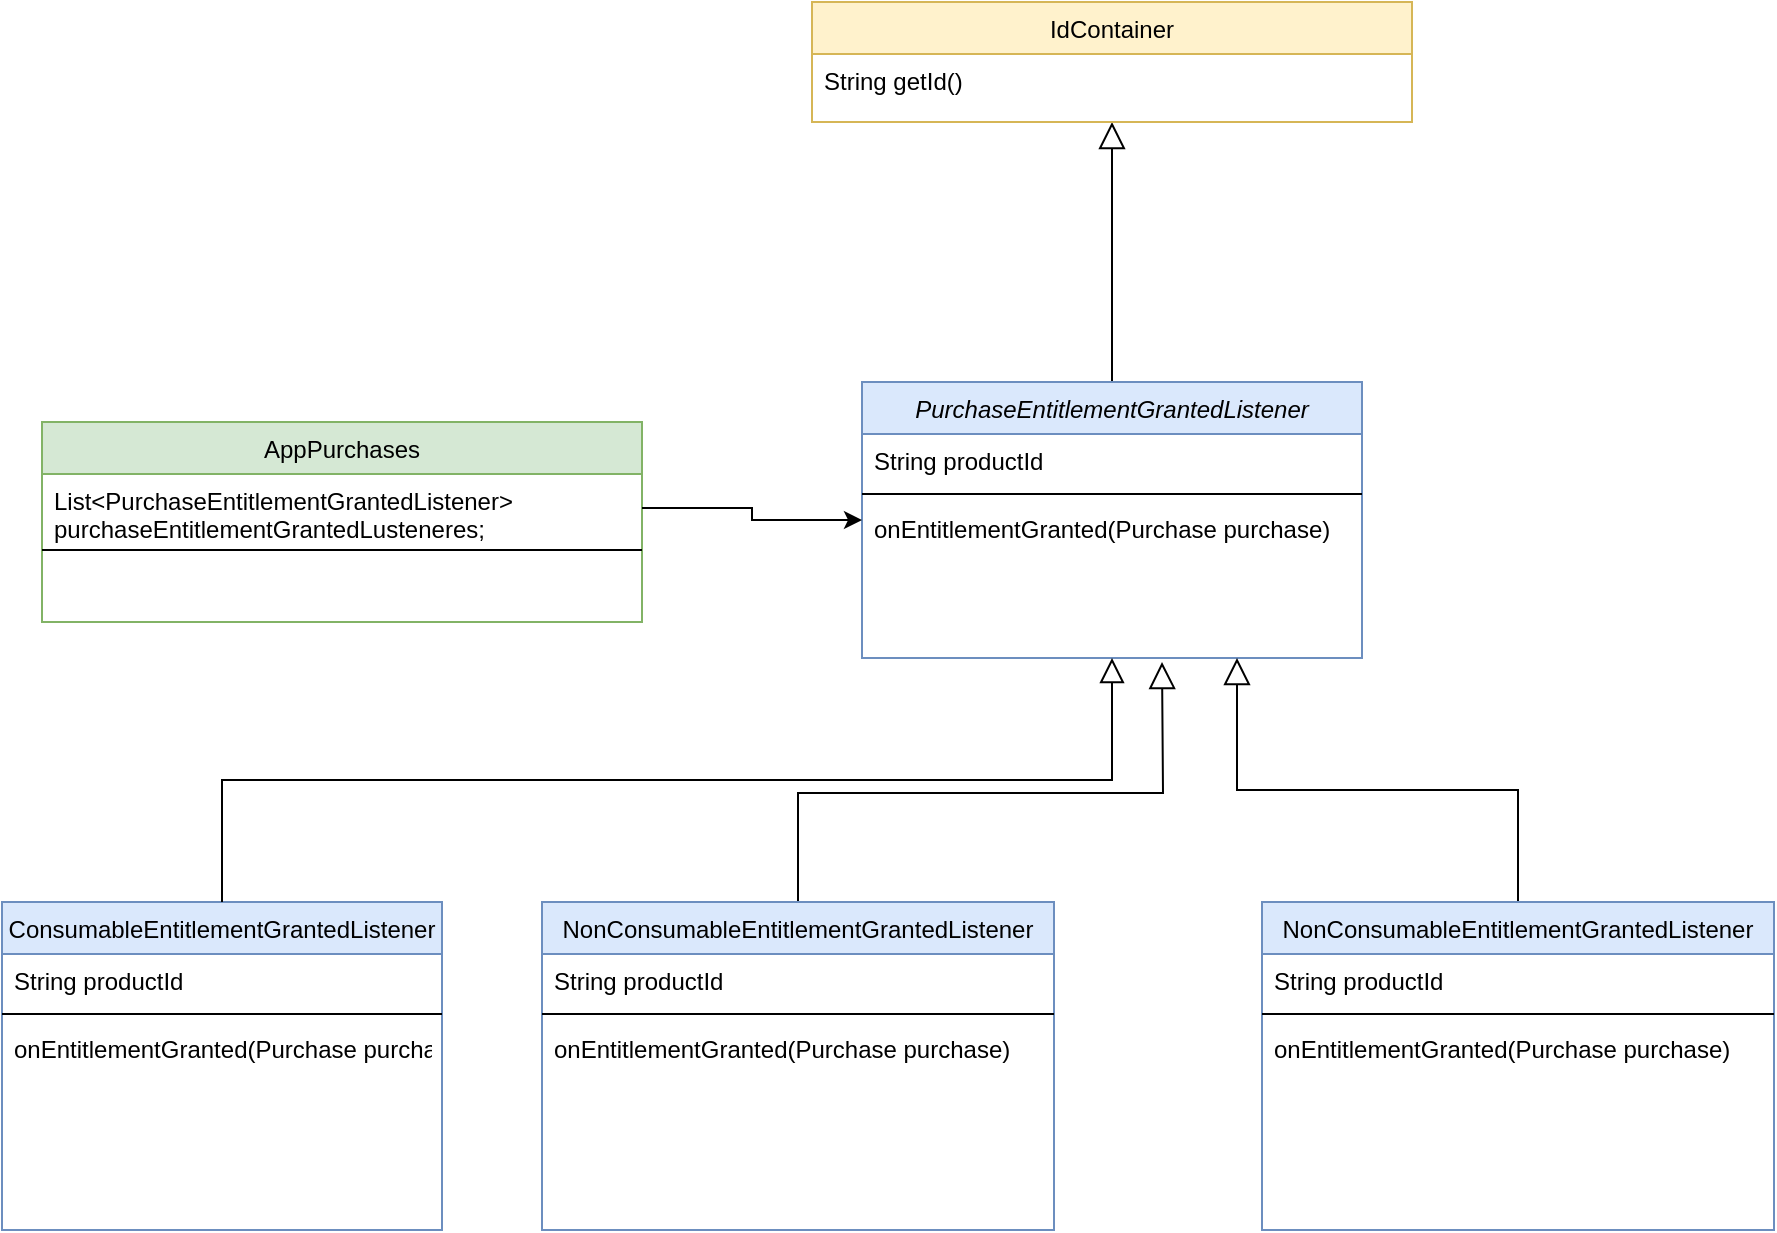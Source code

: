 <mxfile version="13.9.9" type="device"><diagram id="C5RBs43oDa-KdzZeNtuy" name="Page-1"><mxGraphModel dx="1117" dy="710" grid="1" gridSize="10" guides="1" tooltips="1" connect="1" arrows="1" fold="1" page="1" pageScale="1" pageWidth="827" pageHeight="1169" math="0" shadow="0"><root><mxCell id="WIyWlLk6GJQsqaUBKTNV-0"/><mxCell id="WIyWlLk6GJQsqaUBKTNV-1" parent="WIyWlLk6GJQsqaUBKTNV-0"/><mxCell id="zwNyg9y9UTUSGG0smeJT-21" style="edgeStyle=orthogonalEdgeStyle;rounded=0;orthogonalLoop=1;jettySize=auto;html=1;entryX=0.5;entryY=1;entryDx=0;entryDy=0;endArrow=block;endFill=0;endSize=11;strokeWidth=1;" edge="1" parent="WIyWlLk6GJQsqaUBKTNV-1" source="zkfFHV4jXpPFQw0GAbJ--0" target="zwNyg9y9UTUSGG0smeJT-18"><mxGeometry relative="1" as="geometry"/></mxCell><mxCell id="zkfFHV4jXpPFQw0GAbJ--0" value="PurchaseEntitlementGrantedListener" style="swimlane;fontStyle=2;align=center;verticalAlign=top;childLayout=stackLayout;horizontal=1;startSize=26;horizontalStack=0;resizeParent=1;resizeLast=0;collapsible=1;marginBottom=0;rounded=0;shadow=0;strokeWidth=1;fillColor=#dae8fc;strokeColor=#6c8ebf;" parent="WIyWlLk6GJQsqaUBKTNV-1" vertex="1"><mxGeometry x="460" y="230" width="250" height="138" as="geometry"><mxRectangle x="230" y="140" width="160" height="26" as="alternateBounds"/></mxGeometry></mxCell><mxCell id="zwNyg9y9UTUSGG0smeJT-5" value="String productId" style="text;align=left;verticalAlign=top;spacingLeft=4;spacingRight=4;overflow=hidden;rotatable=0;points=[[0,0.5],[1,0.5]];portConstraint=eastwest;" vertex="1" parent="zkfFHV4jXpPFQw0GAbJ--0"><mxGeometry y="26" width="250" height="26" as="geometry"/></mxCell><mxCell id="zkfFHV4jXpPFQw0GAbJ--4" value="" style="line;html=1;strokeWidth=1;align=left;verticalAlign=middle;spacingTop=-1;spacingLeft=3;spacingRight=3;rotatable=0;labelPosition=right;points=[];portConstraint=eastwest;" parent="zkfFHV4jXpPFQw0GAbJ--0" vertex="1"><mxGeometry y="52" width="250" height="8" as="geometry"/></mxCell><mxCell id="zkfFHV4jXpPFQw0GAbJ--1" value="onEntitlementGranted(Purchase purchase)" style="text;align=left;verticalAlign=top;spacingLeft=4;spacingRight=4;overflow=hidden;rotatable=0;points=[[0,0.5],[1,0.5]];portConstraint=eastwest;" parent="zkfFHV4jXpPFQw0GAbJ--0" vertex="1"><mxGeometry y="60" width="250" height="26" as="geometry"/></mxCell><mxCell id="zkfFHV4jXpPFQw0GAbJ--6" value="ConsumableEntitlementGrantedListener" style="swimlane;fontStyle=0;align=center;verticalAlign=top;childLayout=stackLayout;horizontal=1;startSize=26;horizontalStack=0;resizeParent=1;resizeLast=0;collapsible=1;marginBottom=0;rounded=0;shadow=0;strokeWidth=1;fillColor=#dae8fc;strokeColor=#6c8ebf;" parent="WIyWlLk6GJQsqaUBKTNV-1" vertex="1"><mxGeometry x="30" y="490" width="220" height="164" as="geometry"><mxRectangle x="130" y="380" width="160" height="26" as="alternateBounds"/></mxGeometry></mxCell><mxCell id="zwNyg9y9UTUSGG0smeJT-6" value="String productId" style="text;align=left;verticalAlign=top;spacingLeft=4;spacingRight=4;overflow=hidden;rotatable=0;points=[[0,0.5],[1,0.5]];portConstraint=eastwest;" vertex="1" parent="zkfFHV4jXpPFQw0GAbJ--6"><mxGeometry y="26" width="220" height="26" as="geometry"/></mxCell><mxCell id="zkfFHV4jXpPFQw0GAbJ--9" value="" style="line;html=1;strokeWidth=1;align=left;verticalAlign=middle;spacingTop=-1;spacingLeft=3;spacingRight=3;rotatable=0;labelPosition=right;points=[];portConstraint=eastwest;" parent="zkfFHV4jXpPFQw0GAbJ--6" vertex="1"><mxGeometry y="52" width="220" height="8" as="geometry"/></mxCell><mxCell id="zwNyg9y9UTUSGG0smeJT-7" value="onEntitlementGranted(Purchase purchase)" style="text;align=left;verticalAlign=top;spacingLeft=4;spacingRight=4;overflow=hidden;rotatable=0;points=[[0,0.5],[1,0.5]];portConstraint=eastwest;" vertex="1" parent="zkfFHV4jXpPFQw0GAbJ--6"><mxGeometry y="60" width="220" height="26" as="geometry"/></mxCell><mxCell id="zkfFHV4jXpPFQw0GAbJ--12" value="" style="endArrow=block;endSize=10;endFill=0;shadow=0;strokeWidth=1;rounded=0;edgeStyle=elbowEdgeStyle;elbow=vertical;" parent="WIyWlLk6GJQsqaUBKTNV-1" source="zkfFHV4jXpPFQw0GAbJ--6" target="zkfFHV4jXpPFQw0GAbJ--0" edge="1"><mxGeometry width="160" relative="1" as="geometry"><mxPoint x="210" y="393" as="sourcePoint"/><mxPoint x="210" y="393" as="targetPoint"/></mxGeometry></mxCell><mxCell id="zwNyg9y9UTUSGG0smeJT-0" value="AppPurchases" style="swimlane;fontStyle=0;align=center;verticalAlign=top;childLayout=stackLayout;horizontal=1;startSize=26;horizontalStack=0;resizeParent=1;resizeLast=0;collapsible=1;marginBottom=0;rounded=0;shadow=0;strokeWidth=1;fillColor=#d5e8d4;strokeColor=#82b366;" vertex="1" parent="WIyWlLk6GJQsqaUBKTNV-1"><mxGeometry x="50" y="250" width="300" height="100" as="geometry"><mxRectangle x="340" y="380" width="170" height="26" as="alternateBounds"/></mxGeometry></mxCell><mxCell id="zwNyg9y9UTUSGG0smeJT-1" value="List&lt;PurchaseEntitlementGrantedListener&gt; &#10;purchaseEntitlementGrantedLusteneres;" style="text;align=left;verticalAlign=top;spacingLeft=4;spacingRight=4;overflow=hidden;rotatable=0;points=[[0,0.5],[1,0.5]];portConstraint=eastwest;" vertex="1" parent="zwNyg9y9UTUSGG0smeJT-0"><mxGeometry y="26" width="300" height="34" as="geometry"/></mxCell><mxCell id="zwNyg9y9UTUSGG0smeJT-2" value="" style="line;html=1;strokeWidth=1;align=left;verticalAlign=middle;spacingTop=-1;spacingLeft=3;spacingRight=3;rotatable=0;labelPosition=right;points=[];portConstraint=eastwest;" vertex="1" parent="zwNyg9y9UTUSGG0smeJT-0"><mxGeometry y="60" width="300" height="8" as="geometry"/></mxCell><mxCell id="zwNyg9y9UTUSGG0smeJT-4" style="edgeStyle=orthogonalEdgeStyle;rounded=0;orthogonalLoop=1;jettySize=auto;html=1;entryX=0;entryY=0.5;entryDx=0;entryDy=0;" edge="1" parent="WIyWlLk6GJQsqaUBKTNV-1" source="zwNyg9y9UTUSGG0smeJT-1" target="zkfFHV4jXpPFQw0GAbJ--0"><mxGeometry relative="1" as="geometry"/></mxCell><mxCell id="zwNyg9y9UTUSGG0smeJT-12" style="edgeStyle=orthogonalEdgeStyle;rounded=0;orthogonalLoop=1;jettySize=auto;html=1;endArrow=block;endFill=0;strokeWidth=1;endSize=11;exitX=0.5;exitY=0;exitDx=0;exitDy=0;" edge="1" parent="WIyWlLk6GJQsqaUBKTNV-1" source="zwNyg9y9UTUSGG0smeJT-8"><mxGeometry relative="1" as="geometry"><mxPoint x="610" y="370" as="targetPoint"/></mxGeometry></mxCell><mxCell id="zwNyg9y9UTUSGG0smeJT-8" value="NonConsumableEntitlementGrantedListener" style="swimlane;fontStyle=0;align=center;verticalAlign=top;childLayout=stackLayout;horizontal=1;startSize=26;horizontalStack=0;resizeParent=1;resizeLast=0;collapsible=1;marginBottom=0;rounded=0;shadow=0;strokeWidth=1;fillColor=#dae8fc;strokeColor=#6c8ebf;" vertex="1" parent="WIyWlLk6GJQsqaUBKTNV-1"><mxGeometry x="300" y="490" width="256" height="164" as="geometry"><mxRectangle x="130" y="380" width="160" height="26" as="alternateBounds"/></mxGeometry></mxCell><mxCell id="zwNyg9y9UTUSGG0smeJT-9" value="String productId" style="text;align=left;verticalAlign=top;spacingLeft=4;spacingRight=4;overflow=hidden;rotatable=0;points=[[0,0.5],[1,0.5]];portConstraint=eastwest;" vertex="1" parent="zwNyg9y9UTUSGG0smeJT-8"><mxGeometry y="26" width="256" height="26" as="geometry"/></mxCell><mxCell id="zwNyg9y9UTUSGG0smeJT-10" value="" style="line;html=1;strokeWidth=1;align=left;verticalAlign=middle;spacingTop=-1;spacingLeft=3;spacingRight=3;rotatable=0;labelPosition=right;points=[];portConstraint=eastwest;" vertex="1" parent="zwNyg9y9UTUSGG0smeJT-8"><mxGeometry y="52" width="256" height="8" as="geometry"/></mxCell><mxCell id="zwNyg9y9UTUSGG0smeJT-11" value="onEntitlementGranted(Purchase purchase)" style="text;align=left;verticalAlign=top;spacingLeft=4;spacingRight=4;overflow=hidden;rotatable=0;points=[[0,0.5],[1,0.5]];portConstraint=eastwest;" vertex="1" parent="zwNyg9y9UTUSGG0smeJT-8"><mxGeometry y="60" width="256" height="26" as="geometry"/></mxCell><mxCell id="zwNyg9y9UTUSGG0smeJT-17" style="edgeStyle=orthogonalEdgeStyle;rounded=0;orthogonalLoop=1;jettySize=auto;html=1;endArrow=block;endFill=0;endSize=11;strokeWidth=1;exitX=0.5;exitY=0;exitDx=0;exitDy=0;entryX=0.75;entryY=1;entryDx=0;entryDy=0;" edge="1" parent="WIyWlLk6GJQsqaUBKTNV-1" source="zwNyg9y9UTUSGG0smeJT-13" target="zkfFHV4jXpPFQw0GAbJ--0"><mxGeometry relative="1" as="geometry"><mxPoint x="640" y="410" as="targetPoint"/></mxGeometry></mxCell><mxCell id="zwNyg9y9UTUSGG0smeJT-13" value="NonConsumableEntitlementGrantedListener" style="swimlane;fontStyle=0;align=center;verticalAlign=top;childLayout=stackLayout;horizontal=1;startSize=26;horizontalStack=0;resizeParent=1;resizeLast=0;collapsible=1;marginBottom=0;rounded=0;shadow=0;strokeWidth=1;fillColor=#dae8fc;strokeColor=#6c8ebf;" vertex="1" parent="WIyWlLk6GJQsqaUBKTNV-1"><mxGeometry x="660" y="490" width="256" height="164" as="geometry"><mxRectangle x="130" y="380" width="160" height="26" as="alternateBounds"/></mxGeometry></mxCell><mxCell id="zwNyg9y9UTUSGG0smeJT-14" value="String productId" style="text;align=left;verticalAlign=top;spacingLeft=4;spacingRight=4;overflow=hidden;rotatable=0;points=[[0,0.5],[1,0.5]];portConstraint=eastwest;" vertex="1" parent="zwNyg9y9UTUSGG0smeJT-13"><mxGeometry y="26" width="256" height="26" as="geometry"/></mxCell><mxCell id="zwNyg9y9UTUSGG0smeJT-15" value="" style="line;html=1;strokeWidth=1;align=left;verticalAlign=middle;spacingTop=-1;spacingLeft=3;spacingRight=3;rotatable=0;labelPosition=right;points=[];portConstraint=eastwest;" vertex="1" parent="zwNyg9y9UTUSGG0smeJT-13"><mxGeometry y="52" width="256" height="8" as="geometry"/></mxCell><mxCell id="zwNyg9y9UTUSGG0smeJT-16" value="onEntitlementGranted(Purchase purchase)" style="text;align=left;verticalAlign=top;spacingLeft=4;spacingRight=4;overflow=hidden;rotatable=0;points=[[0,0.5],[1,0.5]];portConstraint=eastwest;" vertex="1" parent="zwNyg9y9UTUSGG0smeJT-13"><mxGeometry y="60" width="256" height="26" as="geometry"/></mxCell><mxCell id="zwNyg9y9UTUSGG0smeJT-18" value="IdContainer" style="swimlane;fontStyle=0;align=center;verticalAlign=top;childLayout=stackLayout;horizontal=1;startSize=26;horizontalStack=0;resizeParent=1;resizeLast=0;collapsible=1;marginBottom=0;rounded=0;shadow=0;strokeWidth=1;fillColor=#fff2cc;strokeColor=#d6b656;" vertex="1" parent="WIyWlLk6GJQsqaUBKTNV-1"><mxGeometry x="435" y="40" width="300" height="60" as="geometry"><mxRectangle x="340" y="380" width="170" height="26" as="alternateBounds"/></mxGeometry></mxCell><mxCell id="zwNyg9y9UTUSGG0smeJT-19" value="String getId()" style="text;align=left;verticalAlign=top;spacingLeft=4;spacingRight=4;overflow=hidden;rotatable=0;points=[[0,0.5],[1,0.5]];portConstraint=eastwest;" vertex="1" parent="zwNyg9y9UTUSGG0smeJT-18"><mxGeometry y="26" width="300" height="34" as="geometry"/></mxCell></root></mxGraphModel></diagram></mxfile>